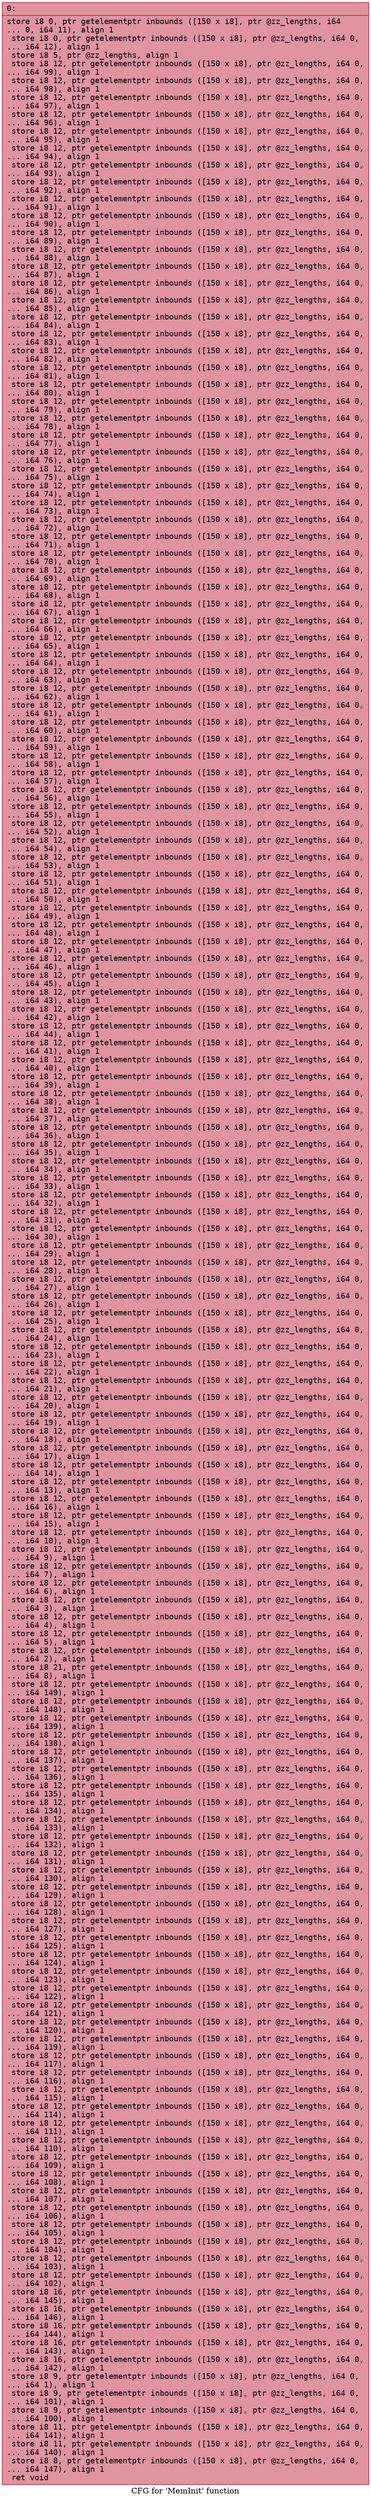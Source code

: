 digraph "CFG for 'MemInit' function" {
	label="CFG for 'MemInit' function";

	Node0x600001a19f40 [shape=record,color="#b70d28ff", style=filled, fillcolor="#b70d2870" fontname="Courier",label="{0:\l|  store i8 0, ptr getelementptr inbounds ([150 x i8], ptr @zz_lengths, i64\l... 0, i64 11), align 1\l  store i8 0, ptr getelementptr inbounds ([150 x i8], ptr @zz_lengths, i64 0,\l... i64 12), align 1\l  store i8 5, ptr @zz_lengths, align 1\l  store i8 12, ptr getelementptr inbounds ([150 x i8], ptr @zz_lengths, i64 0,\l... i64 99), align 1\l  store i8 12, ptr getelementptr inbounds ([150 x i8], ptr @zz_lengths, i64 0,\l... i64 98), align 1\l  store i8 12, ptr getelementptr inbounds ([150 x i8], ptr @zz_lengths, i64 0,\l... i64 97), align 1\l  store i8 12, ptr getelementptr inbounds ([150 x i8], ptr @zz_lengths, i64 0,\l... i64 96), align 1\l  store i8 12, ptr getelementptr inbounds ([150 x i8], ptr @zz_lengths, i64 0,\l... i64 95), align 1\l  store i8 12, ptr getelementptr inbounds ([150 x i8], ptr @zz_lengths, i64 0,\l... i64 94), align 1\l  store i8 12, ptr getelementptr inbounds ([150 x i8], ptr @zz_lengths, i64 0,\l... i64 93), align 1\l  store i8 12, ptr getelementptr inbounds ([150 x i8], ptr @zz_lengths, i64 0,\l... i64 92), align 1\l  store i8 12, ptr getelementptr inbounds ([150 x i8], ptr @zz_lengths, i64 0,\l... i64 91), align 1\l  store i8 12, ptr getelementptr inbounds ([150 x i8], ptr @zz_lengths, i64 0,\l... i64 90), align 1\l  store i8 12, ptr getelementptr inbounds ([150 x i8], ptr @zz_lengths, i64 0,\l... i64 89), align 1\l  store i8 12, ptr getelementptr inbounds ([150 x i8], ptr @zz_lengths, i64 0,\l... i64 88), align 1\l  store i8 12, ptr getelementptr inbounds ([150 x i8], ptr @zz_lengths, i64 0,\l... i64 87), align 1\l  store i8 12, ptr getelementptr inbounds ([150 x i8], ptr @zz_lengths, i64 0,\l... i64 86), align 1\l  store i8 12, ptr getelementptr inbounds ([150 x i8], ptr @zz_lengths, i64 0,\l... i64 85), align 1\l  store i8 12, ptr getelementptr inbounds ([150 x i8], ptr @zz_lengths, i64 0,\l... i64 84), align 1\l  store i8 12, ptr getelementptr inbounds ([150 x i8], ptr @zz_lengths, i64 0,\l... i64 83), align 1\l  store i8 12, ptr getelementptr inbounds ([150 x i8], ptr @zz_lengths, i64 0,\l... i64 82), align 1\l  store i8 12, ptr getelementptr inbounds ([150 x i8], ptr @zz_lengths, i64 0,\l... i64 81), align 1\l  store i8 12, ptr getelementptr inbounds ([150 x i8], ptr @zz_lengths, i64 0,\l... i64 80), align 1\l  store i8 12, ptr getelementptr inbounds ([150 x i8], ptr @zz_lengths, i64 0,\l... i64 79), align 1\l  store i8 12, ptr getelementptr inbounds ([150 x i8], ptr @zz_lengths, i64 0,\l... i64 78), align 1\l  store i8 12, ptr getelementptr inbounds ([150 x i8], ptr @zz_lengths, i64 0,\l... i64 77), align 1\l  store i8 12, ptr getelementptr inbounds ([150 x i8], ptr @zz_lengths, i64 0,\l... i64 76), align 1\l  store i8 12, ptr getelementptr inbounds ([150 x i8], ptr @zz_lengths, i64 0,\l... i64 75), align 1\l  store i8 12, ptr getelementptr inbounds ([150 x i8], ptr @zz_lengths, i64 0,\l... i64 74), align 1\l  store i8 12, ptr getelementptr inbounds ([150 x i8], ptr @zz_lengths, i64 0,\l... i64 73), align 1\l  store i8 12, ptr getelementptr inbounds ([150 x i8], ptr @zz_lengths, i64 0,\l... i64 72), align 1\l  store i8 12, ptr getelementptr inbounds ([150 x i8], ptr @zz_lengths, i64 0,\l... i64 71), align 1\l  store i8 12, ptr getelementptr inbounds ([150 x i8], ptr @zz_lengths, i64 0,\l... i64 70), align 1\l  store i8 12, ptr getelementptr inbounds ([150 x i8], ptr @zz_lengths, i64 0,\l... i64 69), align 1\l  store i8 12, ptr getelementptr inbounds ([150 x i8], ptr @zz_lengths, i64 0,\l... i64 68), align 1\l  store i8 12, ptr getelementptr inbounds ([150 x i8], ptr @zz_lengths, i64 0,\l... i64 67), align 1\l  store i8 12, ptr getelementptr inbounds ([150 x i8], ptr @zz_lengths, i64 0,\l... i64 66), align 1\l  store i8 12, ptr getelementptr inbounds ([150 x i8], ptr @zz_lengths, i64 0,\l... i64 65), align 1\l  store i8 12, ptr getelementptr inbounds ([150 x i8], ptr @zz_lengths, i64 0,\l... i64 64), align 1\l  store i8 12, ptr getelementptr inbounds ([150 x i8], ptr @zz_lengths, i64 0,\l... i64 63), align 1\l  store i8 12, ptr getelementptr inbounds ([150 x i8], ptr @zz_lengths, i64 0,\l... i64 62), align 1\l  store i8 12, ptr getelementptr inbounds ([150 x i8], ptr @zz_lengths, i64 0,\l... i64 61), align 1\l  store i8 12, ptr getelementptr inbounds ([150 x i8], ptr @zz_lengths, i64 0,\l... i64 60), align 1\l  store i8 12, ptr getelementptr inbounds ([150 x i8], ptr @zz_lengths, i64 0,\l... i64 59), align 1\l  store i8 12, ptr getelementptr inbounds ([150 x i8], ptr @zz_lengths, i64 0,\l... i64 58), align 1\l  store i8 12, ptr getelementptr inbounds ([150 x i8], ptr @zz_lengths, i64 0,\l... i64 57), align 1\l  store i8 12, ptr getelementptr inbounds ([150 x i8], ptr @zz_lengths, i64 0,\l... i64 56), align 1\l  store i8 12, ptr getelementptr inbounds ([150 x i8], ptr @zz_lengths, i64 0,\l... i64 55), align 1\l  store i8 12, ptr getelementptr inbounds ([150 x i8], ptr @zz_lengths, i64 0,\l... i64 52), align 1\l  store i8 12, ptr getelementptr inbounds ([150 x i8], ptr @zz_lengths, i64 0,\l... i64 54), align 1\l  store i8 12, ptr getelementptr inbounds ([150 x i8], ptr @zz_lengths, i64 0,\l... i64 53), align 1\l  store i8 12, ptr getelementptr inbounds ([150 x i8], ptr @zz_lengths, i64 0,\l... i64 51), align 1\l  store i8 12, ptr getelementptr inbounds ([150 x i8], ptr @zz_lengths, i64 0,\l... i64 50), align 1\l  store i8 12, ptr getelementptr inbounds ([150 x i8], ptr @zz_lengths, i64 0,\l... i64 49), align 1\l  store i8 12, ptr getelementptr inbounds ([150 x i8], ptr @zz_lengths, i64 0,\l... i64 48), align 1\l  store i8 12, ptr getelementptr inbounds ([150 x i8], ptr @zz_lengths, i64 0,\l... i64 47), align 1\l  store i8 12, ptr getelementptr inbounds ([150 x i8], ptr @zz_lengths, i64 0,\l... i64 46), align 1\l  store i8 12, ptr getelementptr inbounds ([150 x i8], ptr @zz_lengths, i64 0,\l... i64 45), align 1\l  store i8 12, ptr getelementptr inbounds ([150 x i8], ptr @zz_lengths, i64 0,\l... i64 43), align 1\l  store i8 12, ptr getelementptr inbounds ([150 x i8], ptr @zz_lengths, i64 0,\l... i64 42), align 1\l  store i8 12, ptr getelementptr inbounds ([150 x i8], ptr @zz_lengths, i64 0,\l... i64 44), align 1\l  store i8 12, ptr getelementptr inbounds ([150 x i8], ptr @zz_lengths, i64 0,\l... i64 41), align 1\l  store i8 12, ptr getelementptr inbounds ([150 x i8], ptr @zz_lengths, i64 0,\l... i64 40), align 1\l  store i8 12, ptr getelementptr inbounds ([150 x i8], ptr @zz_lengths, i64 0,\l... i64 39), align 1\l  store i8 12, ptr getelementptr inbounds ([150 x i8], ptr @zz_lengths, i64 0,\l... i64 38), align 1\l  store i8 12, ptr getelementptr inbounds ([150 x i8], ptr @zz_lengths, i64 0,\l... i64 37), align 1\l  store i8 12, ptr getelementptr inbounds ([150 x i8], ptr @zz_lengths, i64 0,\l... i64 36), align 1\l  store i8 12, ptr getelementptr inbounds ([150 x i8], ptr @zz_lengths, i64 0,\l... i64 35), align 1\l  store i8 12, ptr getelementptr inbounds ([150 x i8], ptr @zz_lengths, i64 0,\l... i64 34), align 1\l  store i8 12, ptr getelementptr inbounds ([150 x i8], ptr @zz_lengths, i64 0,\l... i64 33), align 1\l  store i8 12, ptr getelementptr inbounds ([150 x i8], ptr @zz_lengths, i64 0,\l... i64 32), align 1\l  store i8 12, ptr getelementptr inbounds ([150 x i8], ptr @zz_lengths, i64 0,\l... i64 31), align 1\l  store i8 12, ptr getelementptr inbounds ([150 x i8], ptr @zz_lengths, i64 0,\l... i64 30), align 1\l  store i8 12, ptr getelementptr inbounds ([150 x i8], ptr @zz_lengths, i64 0,\l... i64 29), align 1\l  store i8 12, ptr getelementptr inbounds ([150 x i8], ptr @zz_lengths, i64 0,\l... i64 28), align 1\l  store i8 12, ptr getelementptr inbounds ([150 x i8], ptr @zz_lengths, i64 0,\l... i64 27), align 1\l  store i8 12, ptr getelementptr inbounds ([150 x i8], ptr @zz_lengths, i64 0,\l... i64 26), align 1\l  store i8 12, ptr getelementptr inbounds ([150 x i8], ptr @zz_lengths, i64 0,\l... i64 25), align 1\l  store i8 12, ptr getelementptr inbounds ([150 x i8], ptr @zz_lengths, i64 0,\l... i64 24), align 1\l  store i8 12, ptr getelementptr inbounds ([150 x i8], ptr @zz_lengths, i64 0,\l... i64 23), align 1\l  store i8 12, ptr getelementptr inbounds ([150 x i8], ptr @zz_lengths, i64 0,\l... i64 22), align 1\l  store i8 12, ptr getelementptr inbounds ([150 x i8], ptr @zz_lengths, i64 0,\l... i64 21), align 1\l  store i8 12, ptr getelementptr inbounds ([150 x i8], ptr @zz_lengths, i64 0,\l... i64 20), align 1\l  store i8 12, ptr getelementptr inbounds ([150 x i8], ptr @zz_lengths, i64 0,\l... i64 19), align 1\l  store i8 12, ptr getelementptr inbounds ([150 x i8], ptr @zz_lengths, i64 0,\l... i64 18), align 1\l  store i8 12, ptr getelementptr inbounds ([150 x i8], ptr @zz_lengths, i64 0,\l... i64 17), align 1\l  store i8 12, ptr getelementptr inbounds ([150 x i8], ptr @zz_lengths, i64 0,\l... i64 14), align 1\l  store i8 12, ptr getelementptr inbounds ([150 x i8], ptr @zz_lengths, i64 0,\l... i64 13), align 1\l  store i8 12, ptr getelementptr inbounds ([150 x i8], ptr @zz_lengths, i64 0,\l... i64 16), align 1\l  store i8 12, ptr getelementptr inbounds ([150 x i8], ptr @zz_lengths, i64 0,\l... i64 15), align 1\l  store i8 12, ptr getelementptr inbounds ([150 x i8], ptr @zz_lengths, i64 0,\l... i64 10), align 1\l  store i8 12, ptr getelementptr inbounds ([150 x i8], ptr @zz_lengths, i64 0,\l... i64 9), align 1\l  store i8 12, ptr getelementptr inbounds ([150 x i8], ptr @zz_lengths, i64 0,\l... i64 7), align 1\l  store i8 12, ptr getelementptr inbounds ([150 x i8], ptr @zz_lengths, i64 0,\l... i64 6), align 1\l  store i8 12, ptr getelementptr inbounds ([150 x i8], ptr @zz_lengths, i64 0,\l... i64 3), align 1\l  store i8 12, ptr getelementptr inbounds ([150 x i8], ptr @zz_lengths, i64 0,\l... i64 4), align 1\l  store i8 12, ptr getelementptr inbounds ([150 x i8], ptr @zz_lengths, i64 0,\l... i64 5), align 1\l  store i8 12, ptr getelementptr inbounds ([150 x i8], ptr @zz_lengths, i64 0,\l... i64 2), align 1\l  store i8 21, ptr getelementptr inbounds ([150 x i8], ptr @zz_lengths, i64 0,\l... i64 8), align 1\l  store i8 12, ptr getelementptr inbounds ([150 x i8], ptr @zz_lengths, i64 0,\l... i64 149), align 1\l  store i8 12, ptr getelementptr inbounds ([150 x i8], ptr @zz_lengths, i64 0,\l... i64 148), align 1\l  store i8 12, ptr getelementptr inbounds ([150 x i8], ptr @zz_lengths, i64 0,\l... i64 139), align 1\l  store i8 12, ptr getelementptr inbounds ([150 x i8], ptr @zz_lengths, i64 0,\l... i64 138), align 1\l  store i8 12, ptr getelementptr inbounds ([150 x i8], ptr @zz_lengths, i64 0,\l... i64 137), align 1\l  store i8 12, ptr getelementptr inbounds ([150 x i8], ptr @zz_lengths, i64 0,\l... i64 136), align 1\l  store i8 12, ptr getelementptr inbounds ([150 x i8], ptr @zz_lengths, i64 0,\l... i64 135), align 1\l  store i8 12, ptr getelementptr inbounds ([150 x i8], ptr @zz_lengths, i64 0,\l... i64 134), align 1\l  store i8 12, ptr getelementptr inbounds ([150 x i8], ptr @zz_lengths, i64 0,\l... i64 133), align 1\l  store i8 12, ptr getelementptr inbounds ([150 x i8], ptr @zz_lengths, i64 0,\l... i64 132), align 1\l  store i8 12, ptr getelementptr inbounds ([150 x i8], ptr @zz_lengths, i64 0,\l... i64 131), align 1\l  store i8 12, ptr getelementptr inbounds ([150 x i8], ptr @zz_lengths, i64 0,\l... i64 130), align 1\l  store i8 12, ptr getelementptr inbounds ([150 x i8], ptr @zz_lengths, i64 0,\l... i64 129), align 1\l  store i8 12, ptr getelementptr inbounds ([150 x i8], ptr @zz_lengths, i64 0,\l... i64 128), align 1\l  store i8 12, ptr getelementptr inbounds ([150 x i8], ptr @zz_lengths, i64 0,\l... i64 127), align 1\l  store i8 12, ptr getelementptr inbounds ([150 x i8], ptr @zz_lengths, i64 0,\l... i64 125), align 1\l  store i8 12, ptr getelementptr inbounds ([150 x i8], ptr @zz_lengths, i64 0,\l... i64 124), align 1\l  store i8 12, ptr getelementptr inbounds ([150 x i8], ptr @zz_lengths, i64 0,\l... i64 123), align 1\l  store i8 12, ptr getelementptr inbounds ([150 x i8], ptr @zz_lengths, i64 0,\l... i64 122), align 1\l  store i8 12, ptr getelementptr inbounds ([150 x i8], ptr @zz_lengths, i64 0,\l... i64 121), align 1\l  store i8 12, ptr getelementptr inbounds ([150 x i8], ptr @zz_lengths, i64 0,\l... i64 120), align 1\l  store i8 12, ptr getelementptr inbounds ([150 x i8], ptr @zz_lengths, i64 0,\l... i64 119), align 1\l  store i8 12, ptr getelementptr inbounds ([150 x i8], ptr @zz_lengths, i64 0,\l... i64 117), align 1\l  store i8 12, ptr getelementptr inbounds ([150 x i8], ptr @zz_lengths, i64 0,\l... i64 116), align 1\l  store i8 12, ptr getelementptr inbounds ([150 x i8], ptr @zz_lengths, i64 0,\l... i64 115), align 1\l  store i8 12, ptr getelementptr inbounds ([150 x i8], ptr @zz_lengths, i64 0,\l... i64 114), align 1\l  store i8 12, ptr getelementptr inbounds ([150 x i8], ptr @zz_lengths, i64 0,\l... i64 111), align 1\l  store i8 12, ptr getelementptr inbounds ([150 x i8], ptr @zz_lengths, i64 0,\l... i64 110), align 1\l  store i8 12, ptr getelementptr inbounds ([150 x i8], ptr @zz_lengths, i64 0,\l... i64 109), align 1\l  store i8 12, ptr getelementptr inbounds ([150 x i8], ptr @zz_lengths, i64 0,\l... i64 108), align 1\l  store i8 12, ptr getelementptr inbounds ([150 x i8], ptr @zz_lengths, i64 0,\l... i64 107), align 1\l  store i8 12, ptr getelementptr inbounds ([150 x i8], ptr @zz_lengths, i64 0,\l... i64 106), align 1\l  store i8 12, ptr getelementptr inbounds ([150 x i8], ptr @zz_lengths, i64 0,\l... i64 105), align 1\l  store i8 12, ptr getelementptr inbounds ([150 x i8], ptr @zz_lengths, i64 0,\l... i64 104), align 1\l  store i8 12, ptr getelementptr inbounds ([150 x i8], ptr @zz_lengths, i64 0,\l... i64 103), align 1\l  store i8 12, ptr getelementptr inbounds ([150 x i8], ptr @zz_lengths, i64 0,\l... i64 102), align 1\l  store i8 16, ptr getelementptr inbounds ([150 x i8], ptr @zz_lengths, i64 0,\l... i64 145), align 1\l  store i8 16, ptr getelementptr inbounds ([150 x i8], ptr @zz_lengths, i64 0,\l... i64 146), align 1\l  store i8 16, ptr getelementptr inbounds ([150 x i8], ptr @zz_lengths, i64 0,\l... i64 144), align 1\l  store i8 16, ptr getelementptr inbounds ([150 x i8], ptr @zz_lengths, i64 0,\l... i64 143), align 1\l  store i8 16, ptr getelementptr inbounds ([150 x i8], ptr @zz_lengths, i64 0,\l... i64 142), align 1\l  store i8 9, ptr getelementptr inbounds ([150 x i8], ptr @zz_lengths, i64 0,\l... i64 1), align 1\l  store i8 9, ptr getelementptr inbounds ([150 x i8], ptr @zz_lengths, i64 0,\l... i64 101), align 1\l  store i8 9, ptr getelementptr inbounds ([150 x i8], ptr @zz_lengths, i64 0,\l... i64 100), align 1\l  store i8 11, ptr getelementptr inbounds ([150 x i8], ptr @zz_lengths, i64 0,\l... i64 141), align 1\l  store i8 11, ptr getelementptr inbounds ([150 x i8], ptr @zz_lengths, i64 0,\l... i64 140), align 1\l  store i8 8, ptr getelementptr inbounds ([150 x i8], ptr @zz_lengths, i64 0,\l... i64 147), align 1\l  ret void\l}"];
}
